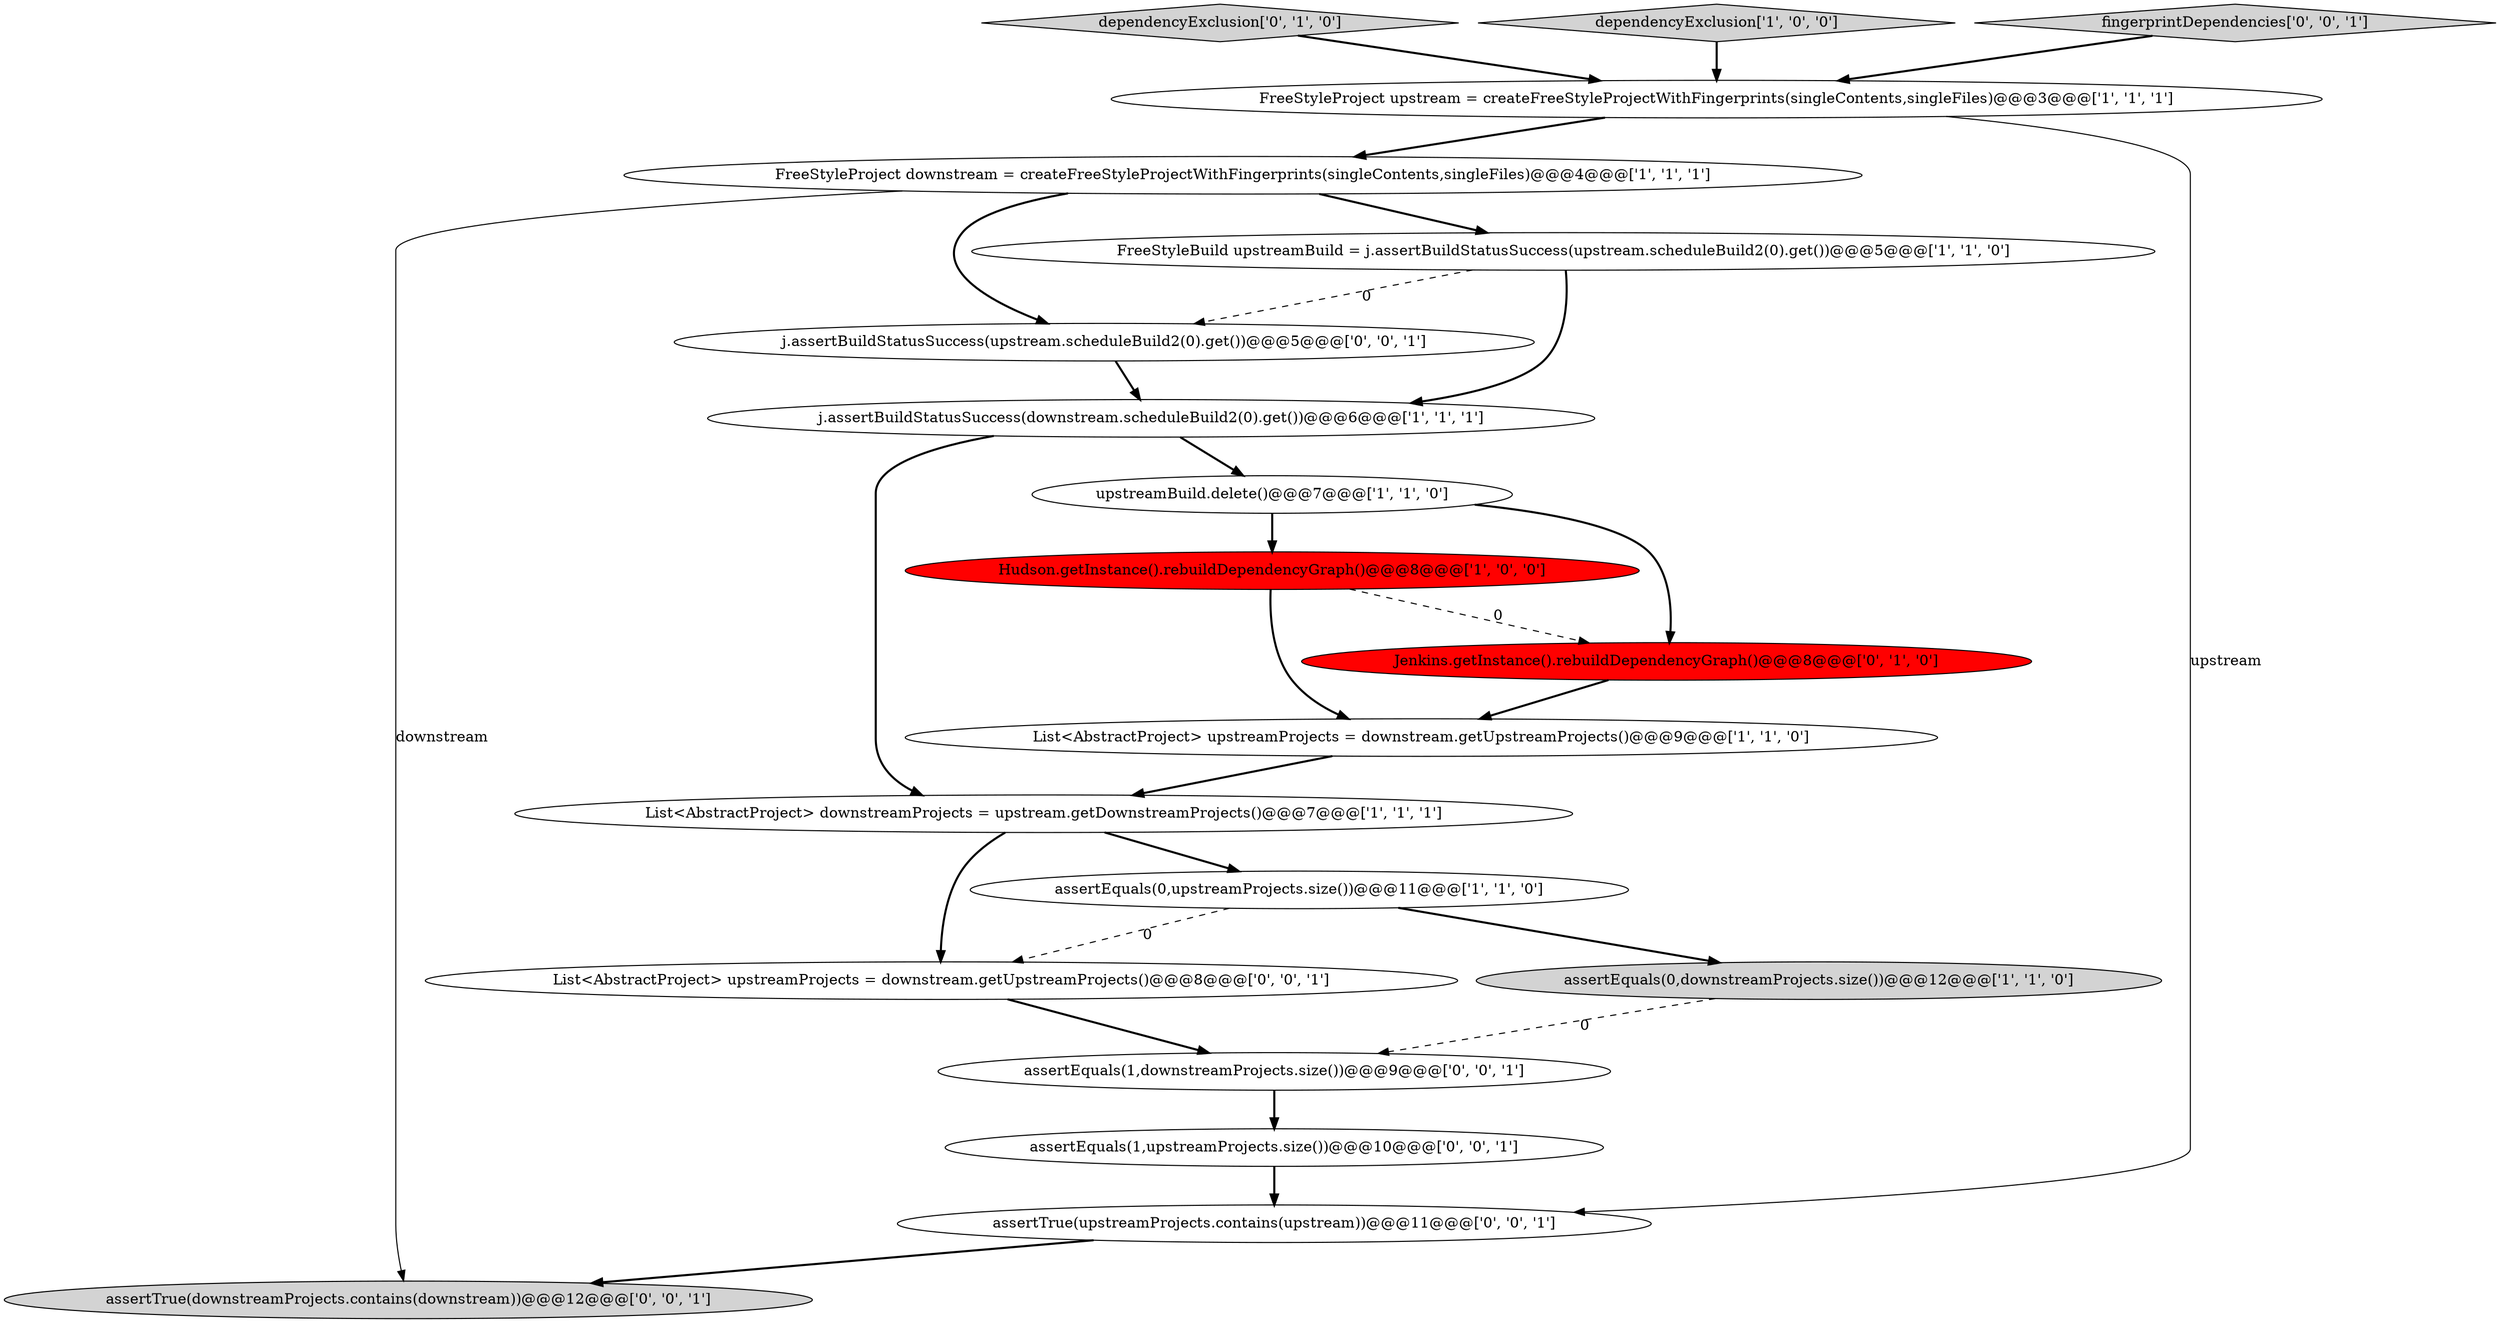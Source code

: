 digraph {
11 [style = filled, label = "dependencyExclusion['0', '1', '0']", fillcolor = lightgray, shape = diamond image = "AAA0AAABBB2BBB"];
18 [style = filled, label = "List<AbstractProject> upstreamProjects = downstream.getUpstreamProjects()@@@8@@@['0', '0', '1']", fillcolor = white, shape = ellipse image = "AAA0AAABBB3BBB"];
0 [style = filled, label = "FreeStyleProject downstream = createFreeStyleProjectWithFingerprints(singleContents,singleFiles)@@@4@@@['1', '1', '1']", fillcolor = white, shape = ellipse image = "AAA0AAABBB1BBB"];
2 [style = filled, label = "List<AbstractProject> downstreamProjects = upstream.getDownstreamProjects()@@@7@@@['1', '1', '1']", fillcolor = white, shape = ellipse image = "AAA0AAABBB1BBB"];
3 [style = filled, label = "List<AbstractProject> upstreamProjects = downstream.getUpstreamProjects()@@@9@@@['1', '1', '0']", fillcolor = white, shape = ellipse image = "AAA0AAABBB1BBB"];
8 [style = filled, label = "assertEquals(0,upstreamProjects.size())@@@11@@@['1', '1', '0']", fillcolor = white, shape = ellipse image = "AAA0AAABBB1BBB"];
16 [style = filled, label = "assertTrue(upstreamProjects.contains(upstream))@@@11@@@['0', '0', '1']", fillcolor = white, shape = ellipse image = "AAA0AAABBB3BBB"];
5 [style = filled, label = "j.assertBuildStatusSuccess(downstream.scheduleBuild2(0).get())@@@6@@@['1', '1', '1']", fillcolor = white, shape = ellipse image = "AAA0AAABBB1BBB"];
6 [style = filled, label = "Hudson.getInstance().rebuildDependencyGraph()@@@8@@@['1', '0', '0']", fillcolor = red, shape = ellipse image = "AAA1AAABBB1BBB"];
7 [style = filled, label = "upstreamBuild.delete()@@@7@@@['1', '1', '0']", fillcolor = white, shape = ellipse image = "AAA0AAABBB1BBB"];
17 [style = filled, label = "assertTrue(downstreamProjects.contains(downstream))@@@12@@@['0', '0', '1']", fillcolor = lightgray, shape = ellipse image = "AAA0AAABBB3BBB"];
13 [style = filled, label = "j.assertBuildStatusSuccess(upstream.scheduleBuild2(0).get())@@@5@@@['0', '0', '1']", fillcolor = white, shape = ellipse image = "AAA0AAABBB3BBB"];
1 [style = filled, label = "dependencyExclusion['1', '0', '0']", fillcolor = lightgray, shape = diamond image = "AAA0AAABBB1BBB"];
15 [style = filled, label = "assertEquals(1,downstreamProjects.size())@@@9@@@['0', '0', '1']", fillcolor = white, shape = ellipse image = "AAA0AAABBB3BBB"];
19 [style = filled, label = "fingerprintDependencies['0', '0', '1']", fillcolor = lightgray, shape = diamond image = "AAA0AAABBB3BBB"];
12 [style = filled, label = "Jenkins.getInstance().rebuildDependencyGraph()@@@8@@@['0', '1', '0']", fillcolor = red, shape = ellipse image = "AAA1AAABBB2BBB"];
4 [style = filled, label = "FreeStyleProject upstream = createFreeStyleProjectWithFingerprints(singleContents,singleFiles)@@@3@@@['1', '1', '1']", fillcolor = white, shape = ellipse image = "AAA0AAABBB1BBB"];
14 [style = filled, label = "assertEquals(1,upstreamProjects.size())@@@10@@@['0', '0', '1']", fillcolor = white, shape = ellipse image = "AAA0AAABBB3BBB"];
10 [style = filled, label = "FreeStyleBuild upstreamBuild = j.assertBuildStatusSuccess(upstream.scheduleBuild2(0).get())@@@5@@@['1', '1', '0']", fillcolor = white, shape = ellipse image = "AAA0AAABBB1BBB"];
9 [style = filled, label = "assertEquals(0,downstreamProjects.size())@@@12@@@['1', '1', '0']", fillcolor = lightgray, shape = ellipse image = "AAA0AAABBB1BBB"];
14->16 [style = bold, label=""];
6->3 [style = bold, label=""];
4->16 [style = solid, label="upstream"];
1->4 [style = bold, label=""];
0->13 [style = bold, label=""];
15->14 [style = bold, label=""];
7->12 [style = bold, label=""];
11->4 [style = bold, label=""];
0->17 [style = solid, label="downstream"];
18->15 [style = bold, label=""];
2->18 [style = bold, label=""];
16->17 [style = bold, label=""];
10->13 [style = dashed, label="0"];
4->0 [style = bold, label=""];
6->12 [style = dashed, label="0"];
5->2 [style = bold, label=""];
0->10 [style = bold, label=""];
10->5 [style = bold, label=""];
3->2 [style = bold, label=""];
7->6 [style = bold, label=""];
8->9 [style = bold, label=""];
13->5 [style = bold, label=""];
5->7 [style = bold, label=""];
8->18 [style = dashed, label="0"];
12->3 [style = bold, label=""];
19->4 [style = bold, label=""];
2->8 [style = bold, label=""];
9->15 [style = dashed, label="0"];
}
